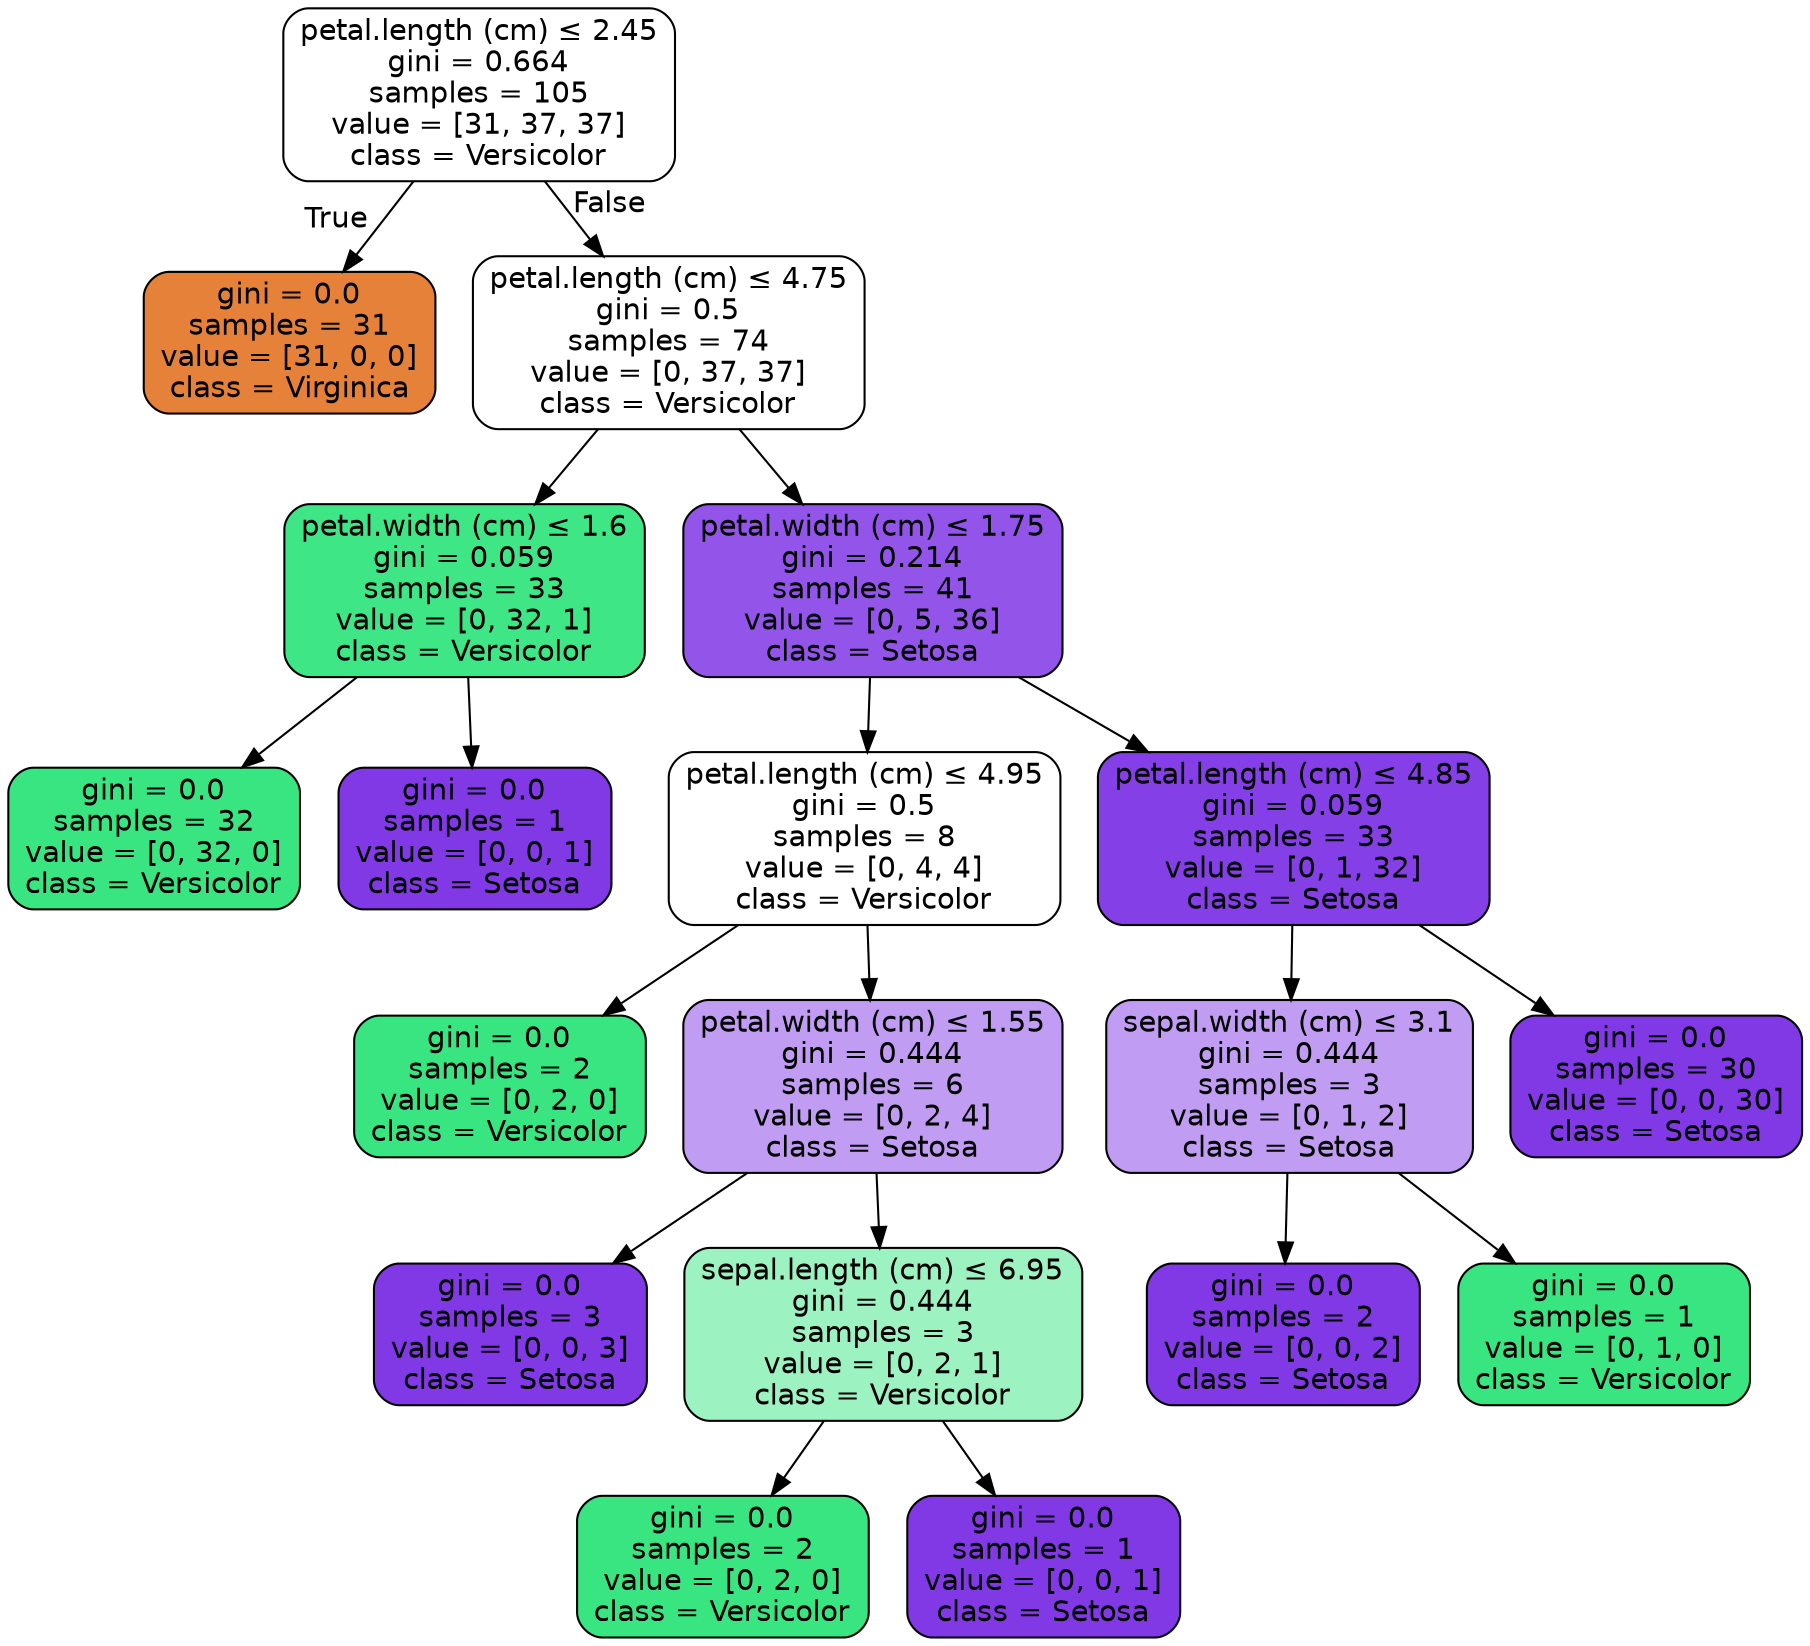 digraph Tree {
node [shape=box, style="filled, rounded", color="black", fontname=helvetica] ;
edge [fontname=helvetica] ;
0 [label=<petal.length (cm) &le; 2.45<br/>gini = 0.664<br/>samples = 105<br/>value = [31, 37, 37]<br/>class = Versicolor>, fillcolor="#39e58100"] ;
1 [label=<gini = 0.0<br/>samples = 31<br/>value = [31, 0, 0]<br/>class = Virginica>, fillcolor="#e58139ff"] ;
0 -> 1 [labeldistance=2.5, labelangle=45, headlabel="True"] ;
2 [label=<petal.length (cm) &le; 4.75<br/>gini = 0.5<br/>samples = 74<br/>value = [0, 37, 37]<br/>class = Versicolor>, fillcolor="#39e58100"] ;
0 -> 2 [labeldistance=2.5, labelangle=-45, headlabel="False"] ;
3 [label=<petal.width (cm) &le; 1.6<br/>gini = 0.059<br/>samples = 33<br/>value = [0, 32, 1]<br/>class = Versicolor>, fillcolor="#39e581f7"] ;
2 -> 3 ;
4 [label=<gini = 0.0<br/>samples = 32<br/>value = [0, 32, 0]<br/>class = Versicolor>, fillcolor="#39e581ff"] ;
3 -> 4 ;
5 [label=<gini = 0.0<br/>samples = 1<br/>value = [0, 0, 1]<br/>class = Setosa>, fillcolor="#8139e5ff"] ;
3 -> 5 ;
6 [label=<petal.width (cm) &le; 1.75<br/>gini = 0.214<br/>samples = 41<br/>value = [0, 5, 36]<br/>class = Setosa>, fillcolor="#8139e5dc"] ;
2 -> 6 ;
7 [label=<petal.length (cm) &le; 4.95<br/>gini = 0.5<br/>samples = 8<br/>value = [0, 4, 4]<br/>class = Versicolor>, fillcolor="#39e58100"] ;
6 -> 7 ;
8 [label=<gini = 0.0<br/>samples = 2<br/>value = [0, 2, 0]<br/>class = Versicolor>, fillcolor="#39e581ff"] ;
7 -> 8 ;
9 [label=<petal.width (cm) &le; 1.55<br/>gini = 0.444<br/>samples = 6<br/>value = [0, 2, 4]<br/>class = Setosa>, fillcolor="#8139e57f"] ;
7 -> 9 ;
10 [label=<gini = 0.0<br/>samples = 3<br/>value = [0, 0, 3]<br/>class = Setosa>, fillcolor="#8139e5ff"] ;
9 -> 10 ;
11 [label=<sepal.length (cm) &le; 6.95<br/>gini = 0.444<br/>samples = 3<br/>value = [0, 2, 1]<br/>class = Versicolor>, fillcolor="#39e5817f"] ;
9 -> 11 ;
12 [label=<gini = 0.0<br/>samples = 2<br/>value = [0, 2, 0]<br/>class = Versicolor>, fillcolor="#39e581ff"] ;
11 -> 12 ;
13 [label=<gini = 0.0<br/>samples = 1<br/>value = [0, 0, 1]<br/>class = Setosa>, fillcolor="#8139e5ff"] ;
11 -> 13 ;
14 [label=<petal.length (cm) &le; 4.85<br/>gini = 0.059<br/>samples = 33<br/>value = [0, 1, 32]<br/>class = Setosa>, fillcolor="#8139e5f7"] ;
6 -> 14 ;
15 [label=<sepal.width (cm) &le; 3.1<br/>gini = 0.444<br/>samples = 3<br/>value = [0, 1, 2]<br/>class = Setosa>, fillcolor="#8139e57f"] ;
14 -> 15 ;
16 [label=<gini = 0.0<br/>samples = 2<br/>value = [0, 0, 2]<br/>class = Setosa>, fillcolor="#8139e5ff"] ;
15 -> 16 ;
17 [label=<gini = 0.0<br/>samples = 1<br/>value = [0, 1, 0]<br/>class = Versicolor>, fillcolor="#39e581ff"] ;
15 -> 17 ;
18 [label=<gini = 0.0<br/>samples = 30<br/>value = [0, 0, 30]<br/>class = Setosa>, fillcolor="#8139e5ff"] ;
14 -> 18 ;
}